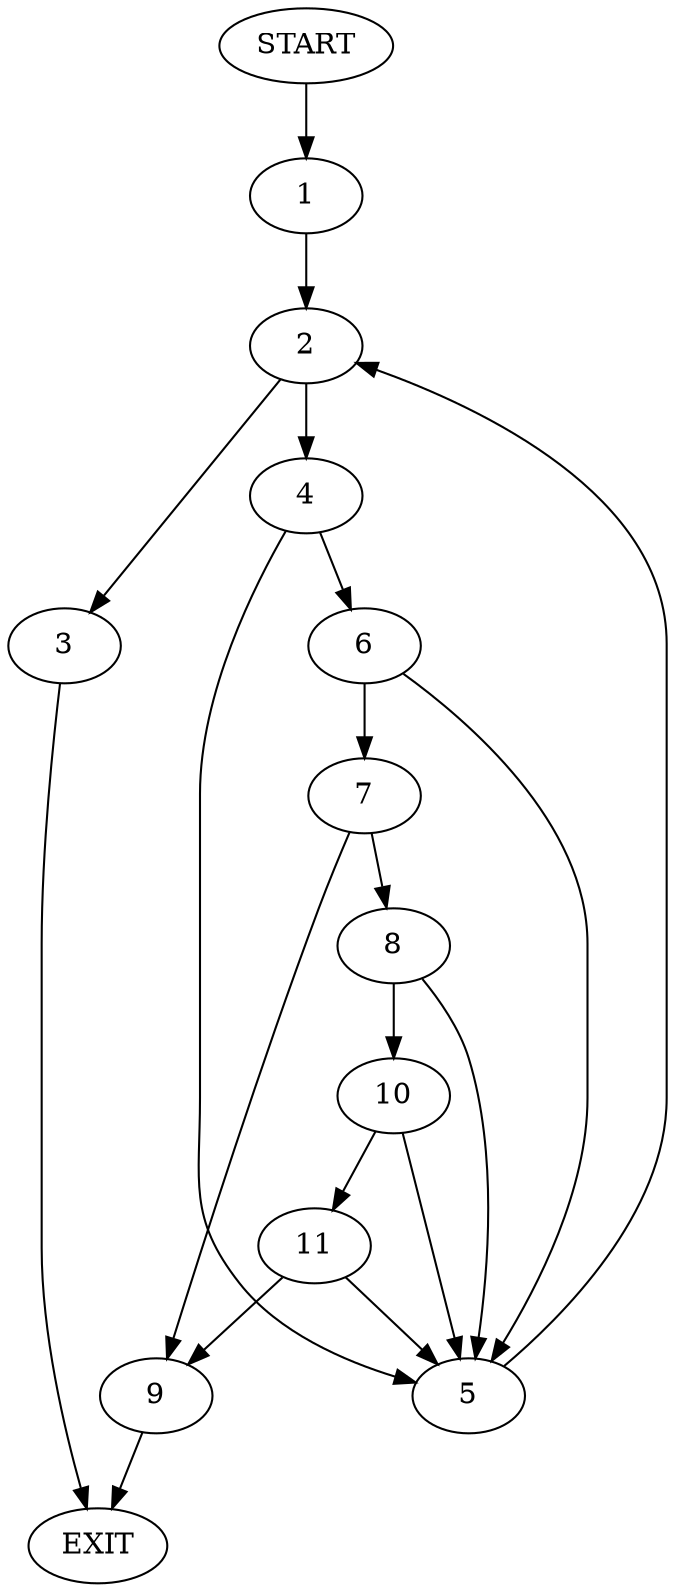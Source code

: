 digraph {
0 [label="START"]
12 [label="EXIT"]
0 -> 1
1 -> 2
2 -> 3
2 -> 4
4 -> 5
4 -> 6
3 -> 12
5 -> 2
6 -> 7
6 -> 5
7 -> 8
7 -> 9
8 -> 10
8 -> 5
9 -> 12
10 -> 11
10 -> 5
11 -> 5
11 -> 9
}
